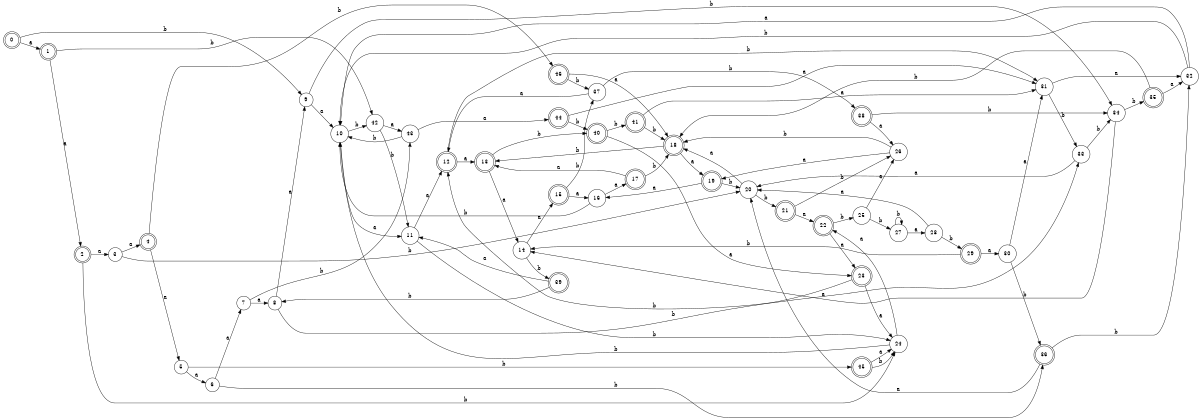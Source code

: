 digraph n38_10 {
__start0 [label="" shape="none"];

rankdir=LR;
size="8,5";

s0 [style="rounded,filled", color="black", fillcolor="white" shape="doublecircle", label="0"];
s1 [style="rounded,filled", color="black", fillcolor="white" shape="doublecircle", label="1"];
s2 [style="rounded,filled", color="black", fillcolor="white" shape="doublecircle", label="2"];
s3 [style="filled", color="black", fillcolor="white" shape="circle", label="3"];
s4 [style="rounded,filled", color="black", fillcolor="white" shape="doublecircle", label="4"];
s5 [style="filled", color="black", fillcolor="white" shape="circle", label="5"];
s6 [style="filled", color="black", fillcolor="white" shape="circle", label="6"];
s7 [style="filled", color="black", fillcolor="white" shape="circle", label="7"];
s8 [style="filled", color="black", fillcolor="white" shape="circle", label="8"];
s9 [style="filled", color="black", fillcolor="white" shape="circle", label="9"];
s10 [style="filled", color="black", fillcolor="white" shape="circle", label="10"];
s11 [style="filled", color="black", fillcolor="white" shape="circle", label="11"];
s12 [style="rounded,filled", color="black", fillcolor="white" shape="doublecircle", label="12"];
s13 [style="rounded,filled", color="black", fillcolor="white" shape="doublecircle", label="13"];
s14 [style="filled", color="black", fillcolor="white" shape="circle", label="14"];
s15 [style="rounded,filled", color="black", fillcolor="white" shape="doublecircle", label="15"];
s16 [style="filled", color="black", fillcolor="white" shape="circle", label="16"];
s17 [style="rounded,filled", color="black", fillcolor="white" shape="doublecircle", label="17"];
s18 [style="rounded,filled", color="black", fillcolor="white" shape="doublecircle", label="18"];
s19 [style="rounded,filled", color="black", fillcolor="white" shape="doublecircle", label="19"];
s20 [style="filled", color="black", fillcolor="white" shape="circle", label="20"];
s21 [style="rounded,filled", color="black", fillcolor="white" shape="doublecircle", label="21"];
s22 [style="rounded,filled", color="black", fillcolor="white" shape="doublecircle", label="22"];
s23 [style="rounded,filled", color="black", fillcolor="white" shape="doublecircle", label="23"];
s24 [style="filled", color="black", fillcolor="white" shape="circle", label="24"];
s25 [style="filled", color="black", fillcolor="white" shape="circle", label="25"];
s26 [style="filled", color="black", fillcolor="white" shape="circle", label="26"];
s27 [style="filled", color="black", fillcolor="white" shape="circle", label="27"];
s28 [style="filled", color="black", fillcolor="white" shape="circle", label="28"];
s29 [style="rounded,filled", color="black", fillcolor="white" shape="doublecircle", label="29"];
s30 [style="filled", color="black", fillcolor="white" shape="circle", label="30"];
s31 [style="filled", color="black", fillcolor="white" shape="circle", label="31"];
s32 [style="filled", color="black", fillcolor="white" shape="circle", label="32"];
s33 [style="filled", color="black", fillcolor="white" shape="circle", label="33"];
s34 [style="filled", color="black", fillcolor="white" shape="circle", label="34"];
s35 [style="rounded,filled", color="black", fillcolor="white" shape="doublecircle", label="35"];
s36 [style="rounded,filled", color="black", fillcolor="white" shape="doublecircle", label="36"];
s37 [style="filled", color="black", fillcolor="white" shape="circle", label="37"];
s38 [style="rounded,filled", color="black", fillcolor="white" shape="doublecircle", label="38"];
s39 [style="rounded,filled", color="black", fillcolor="white" shape="doublecircle", label="39"];
s40 [style="rounded,filled", color="black", fillcolor="white" shape="doublecircle", label="40"];
s41 [style="rounded,filled", color="black", fillcolor="white" shape="doublecircle", label="41"];
s42 [style="filled", color="black", fillcolor="white" shape="circle", label="42"];
s43 [style="filled", color="black", fillcolor="white" shape="circle", label="43"];
s44 [style="rounded,filled", color="black", fillcolor="white" shape="doublecircle", label="44"];
s45 [style="rounded,filled", color="black", fillcolor="white" shape="doublecircle", label="45"];
s46 [style="rounded,filled", color="black", fillcolor="white" shape="doublecircle", label="46"];
s0 -> s1 [label="a"];
s0 -> s9 [label="b"];
s1 -> s2 [label="a"];
s1 -> s42 [label="b"];
s2 -> s3 [label="a"];
s2 -> s24 [label="b"];
s3 -> s4 [label="a"];
s3 -> s20 [label="b"];
s4 -> s5 [label="a"];
s4 -> s46 [label="b"];
s5 -> s6 [label="a"];
s5 -> s45 [label="b"];
s6 -> s7 [label="a"];
s6 -> s36 [label="b"];
s7 -> s8 [label="a"];
s7 -> s43 [label="b"];
s8 -> s9 [label="a"];
s8 -> s33 [label="b"];
s9 -> s10 [label="a"];
s9 -> s34 [label="b"];
s10 -> s11 [label="a"];
s10 -> s42 [label="b"];
s11 -> s12 [label="a"];
s11 -> s24 [label="b"];
s12 -> s13 [label="a"];
s12 -> s31 [label="b"];
s13 -> s14 [label="a"];
s13 -> s40 [label="b"];
s14 -> s15 [label="a"];
s14 -> s39 [label="b"];
s15 -> s16 [label="a"];
s15 -> s37 [label="b"];
s16 -> s17 [label="a"];
s16 -> s10 [label="b"];
s17 -> s13 [label="a"];
s17 -> s18 [label="b"];
s18 -> s19 [label="a"];
s18 -> s13 [label="b"];
s19 -> s16 [label="a"];
s19 -> s20 [label="b"];
s20 -> s18 [label="a"];
s20 -> s21 [label="b"];
s21 -> s22 [label="a"];
s21 -> s26 [label="b"];
s22 -> s23 [label="a"];
s22 -> s25 [label="b"];
s23 -> s24 [label="a"];
s23 -> s12 [label="b"];
s24 -> s22 [label="a"];
s24 -> s10 [label="b"];
s25 -> s26 [label="a"];
s25 -> s27 [label="b"];
s26 -> s19 [label="a"];
s26 -> s18 [label="b"];
s27 -> s28 [label="a"];
s27 -> s27 [label="b"];
s28 -> s20 [label="a"];
s28 -> s29 [label="b"];
s29 -> s30 [label="a"];
s29 -> s14 [label="b"];
s30 -> s31 [label="a"];
s30 -> s36 [label="b"];
s31 -> s32 [label="a"];
s31 -> s33 [label="b"];
s32 -> s10 [label="a"];
s32 -> s10 [label="b"];
s33 -> s20 [label="a"];
s33 -> s34 [label="b"];
s34 -> s14 [label="a"];
s34 -> s35 [label="b"];
s35 -> s32 [label="a"];
s35 -> s18 [label="b"];
s36 -> s20 [label="a"];
s36 -> s32 [label="b"];
s37 -> s12 [label="a"];
s37 -> s38 [label="b"];
s38 -> s26 [label="a"];
s38 -> s34 [label="b"];
s39 -> s11 [label="a"];
s39 -> s8 [label="b"];
s40 -> s23 [label="a"];
s40 -> s41 [label="b"];
s41 -> s31 [label="a"];
s41 -> s18 [label="b"];
s42 -> s43 [label="a"];
s42 -> s11 [label="b"];
s43 -> s44 [label="a"];
s43 -> s10 [label="b"];
s44 -> s31 [label="a"];
s44 -> s40 [label="b"];
s45 -> s24 [label="a"];
s45 -> s24 [label="b"];
s46 -> s18 [label="a"];
s46 -> s37 [label="b"];

}